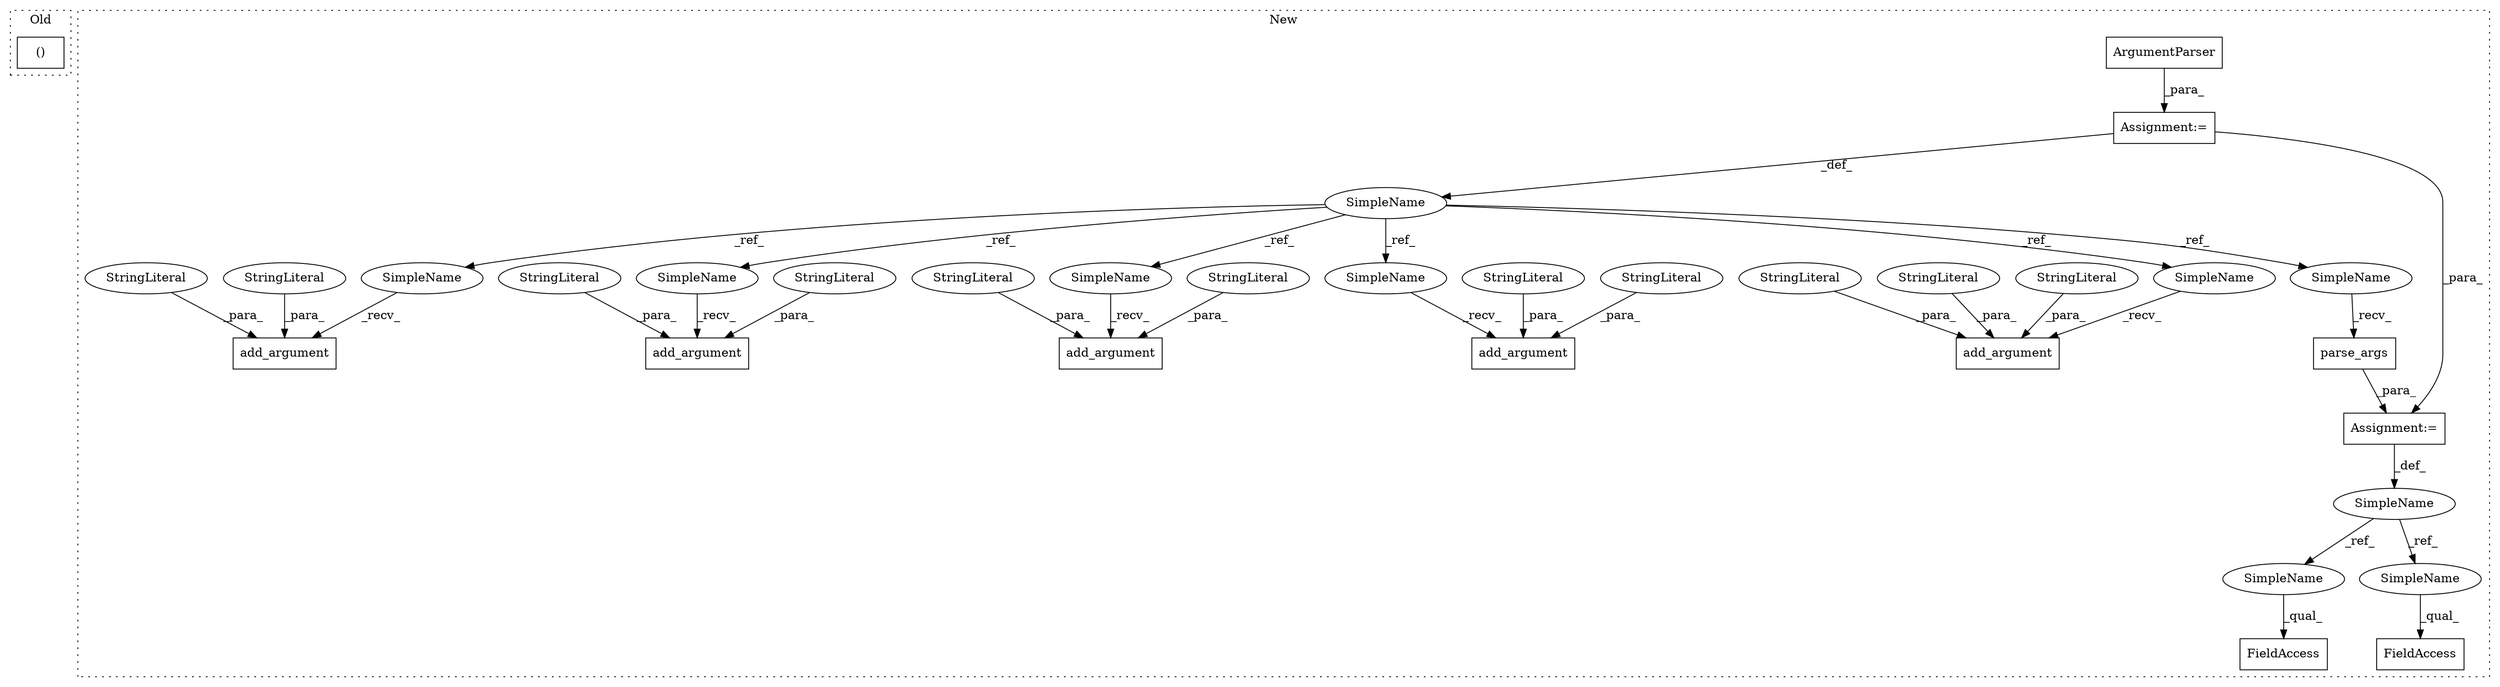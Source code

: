digraph G {
subgraph cluster0 {
1 [label="()" a="106" s="22796" l="22" shape="box"];
label = "Old";
style="dotted";
}
subgraph cluster1 {
2 [label="parse_args" a="32" s="23388,23403" l="11,1" shape="box"];
3 [label="Assignment:=" a="7" s="23384" l="1" shape="box"];
4 [label="Assignment:=" a="7" s="22864" l="1" shape="box"];
5 [label="ArgumentParser" a="32" s="22865,22918" l="15,1" shape="box"];
6 [label="add_argument" a="32" s="23031,23124" l="13,1" shape="box"];
7 [label="StringLiteral" a="45" s="23069" l="55" shape="ellipse"];
8 [label="StringLiteral" a="45" s="23049" l="12" shape="ellipse"];
9 [label="StringLiteral" a="45" s="23044" l="4" shape="ellipse"];
10 [label="FieldAccess" a="22" s="23774" l="18" shape="box"];
11 [label="SimpleName" a="42" s="22862" l="2" shape="ellipse"];
12 [label="add_argument" a="32" s="23134,23215" l="13,1" shape="box"];
13 [label="StringLiteral" a="45" s="23147" l="16" shape="ellipse"];
14 [label="add_argument" a="32" s="23225,23283" l="13,1" shape="box"];
15 [label="StringLiteral" a="45" s="23238" l="15" shape="ellipse"];
16 [label="StringLiteral" a="45" s="23171" l="44" shape="ellipse"];
17 [label="StringLiteral" a="45" s="23261" l="22" shape="ellipse"];
18 [label="SimpleName" a="42" s="23380" l="4" shape="ellipse"];
19 [label="FieldAccess" a="22" s="23534" l="13" shape="box"];
20 [label="add_argument" a="32" s="22928,23021" l="13,1" shape="box"];
21 [label="StringLiteral" a="45" s="22966" l="55" shape="ellipse"];
22 [label="add_argument" a="32" s="23293,23373" l="13,1" shape="box"];
23 [label="StringLiteral" a="45" s="23306" l="17" shape="ellipse"];
24 [label="StringLiteral" a="45" s="23331" l="42" shape="ellipse"];
25 [label="StringLiteral" a="45" s="22941" l="4" shape="ellipse"];
26 [label="SimpleName" a="42" s="23028" l="2" shape="ellipse"];
27 [label="SimpleName" a="42" s="23131" l="2" shape="ellipse"];
28 [label="SimpleName" a="42" s="23385" l="2" shape="ellipse"];
29 [label="SimpleName" a="42" s="22925" l="2" shape="ellipse"];
30 [label="SimpleName" a="42" s="23222" l="2" shape="ellipse"];
31 [label="SimpleName" a="42" s="23290" l="2" shape="ellipse"];
32 [label="SimpleName" a="42" s="23534" l="4" shape="ellipse"];
33 [label="SimpleName" a="42" s="23774" l="4" shape="ellipse"];
label = "New";
style="dotted";
}
2 -> 3 [label="_para_"];
3 -> 18 [label="_def_"];
4 -> 11 [label="_def_"];
4 -> 3 [label="_para_"];
5 -> 4 [label="_para_"];
7 -> 6 [label="_para_"];
8 -> 6 [label="_para_"];
9 -> 6 [label="_para_"];
11 -> 28 [label="_ref_"];
11 -> 31 [label="_ref_"];
11 -> 30 [label="_ref_"];
11 -> 26 [label="_ref_"];
11 -> 27 [label="_ref_"];
11 -> 29 [label="_ref_"];
13 -> 12 [label="_para_"];
15 -> 14 [label="_para_"];
16 -> 12 [label="_para_"];
17 -> 14 [label="_para_"];
18 -> 33 [label="_ref_"];
18 -> 32 [label="_ref_"];
21 -> 20 [label="_para_"];
23 -> 22 [label="_para_"];
24 -> 22 [label="_para_"];
25 -> 20 [label="_para_"];
26 -> 6 [label="_recv_"];
27 -> 12 [label="_recv_"];
28 -> 2 [label="_recv_"];
29 -> 20 [label="_recv_"];
30 -> 14 [label="_recv_"];
31 -> 22 [label="_recv_"];
32 -> 19 [label="_qual_"];
33 -> 10 [label="_qual_"];
}